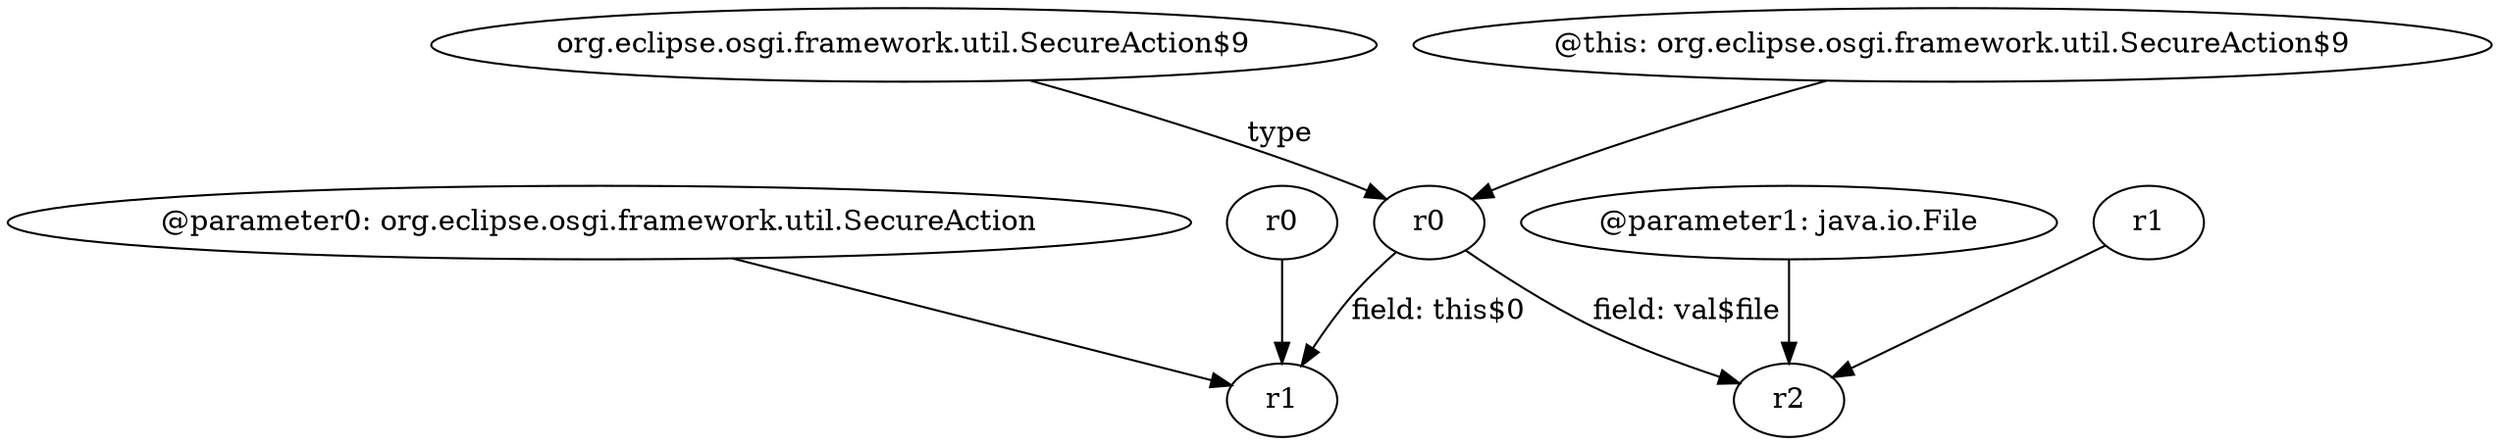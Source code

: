 digraph g {
0[label="@parameter1: java.io.File"]
1[label="r2"]
0->1[label=""]
2[label="@parameter0: org.eclipse.osgi.framework.util.SecureAction"]
3[label="r1"]
2->3[label=""]
4[label="r0"]
4->3[label=""]
5[label="r0"]
5->3[label="field: this$0"]
5->1[label="field: val$file"]
6[label="org.eclipse.osgi.framework.util.SecureAction$9"]
6->5[label="type"]
7[label="@this: org.eclipse.osgi.framework.util.SecureAction$9"]
7->5[label=""]
8[label="r1"]
8->1[label=""]
}